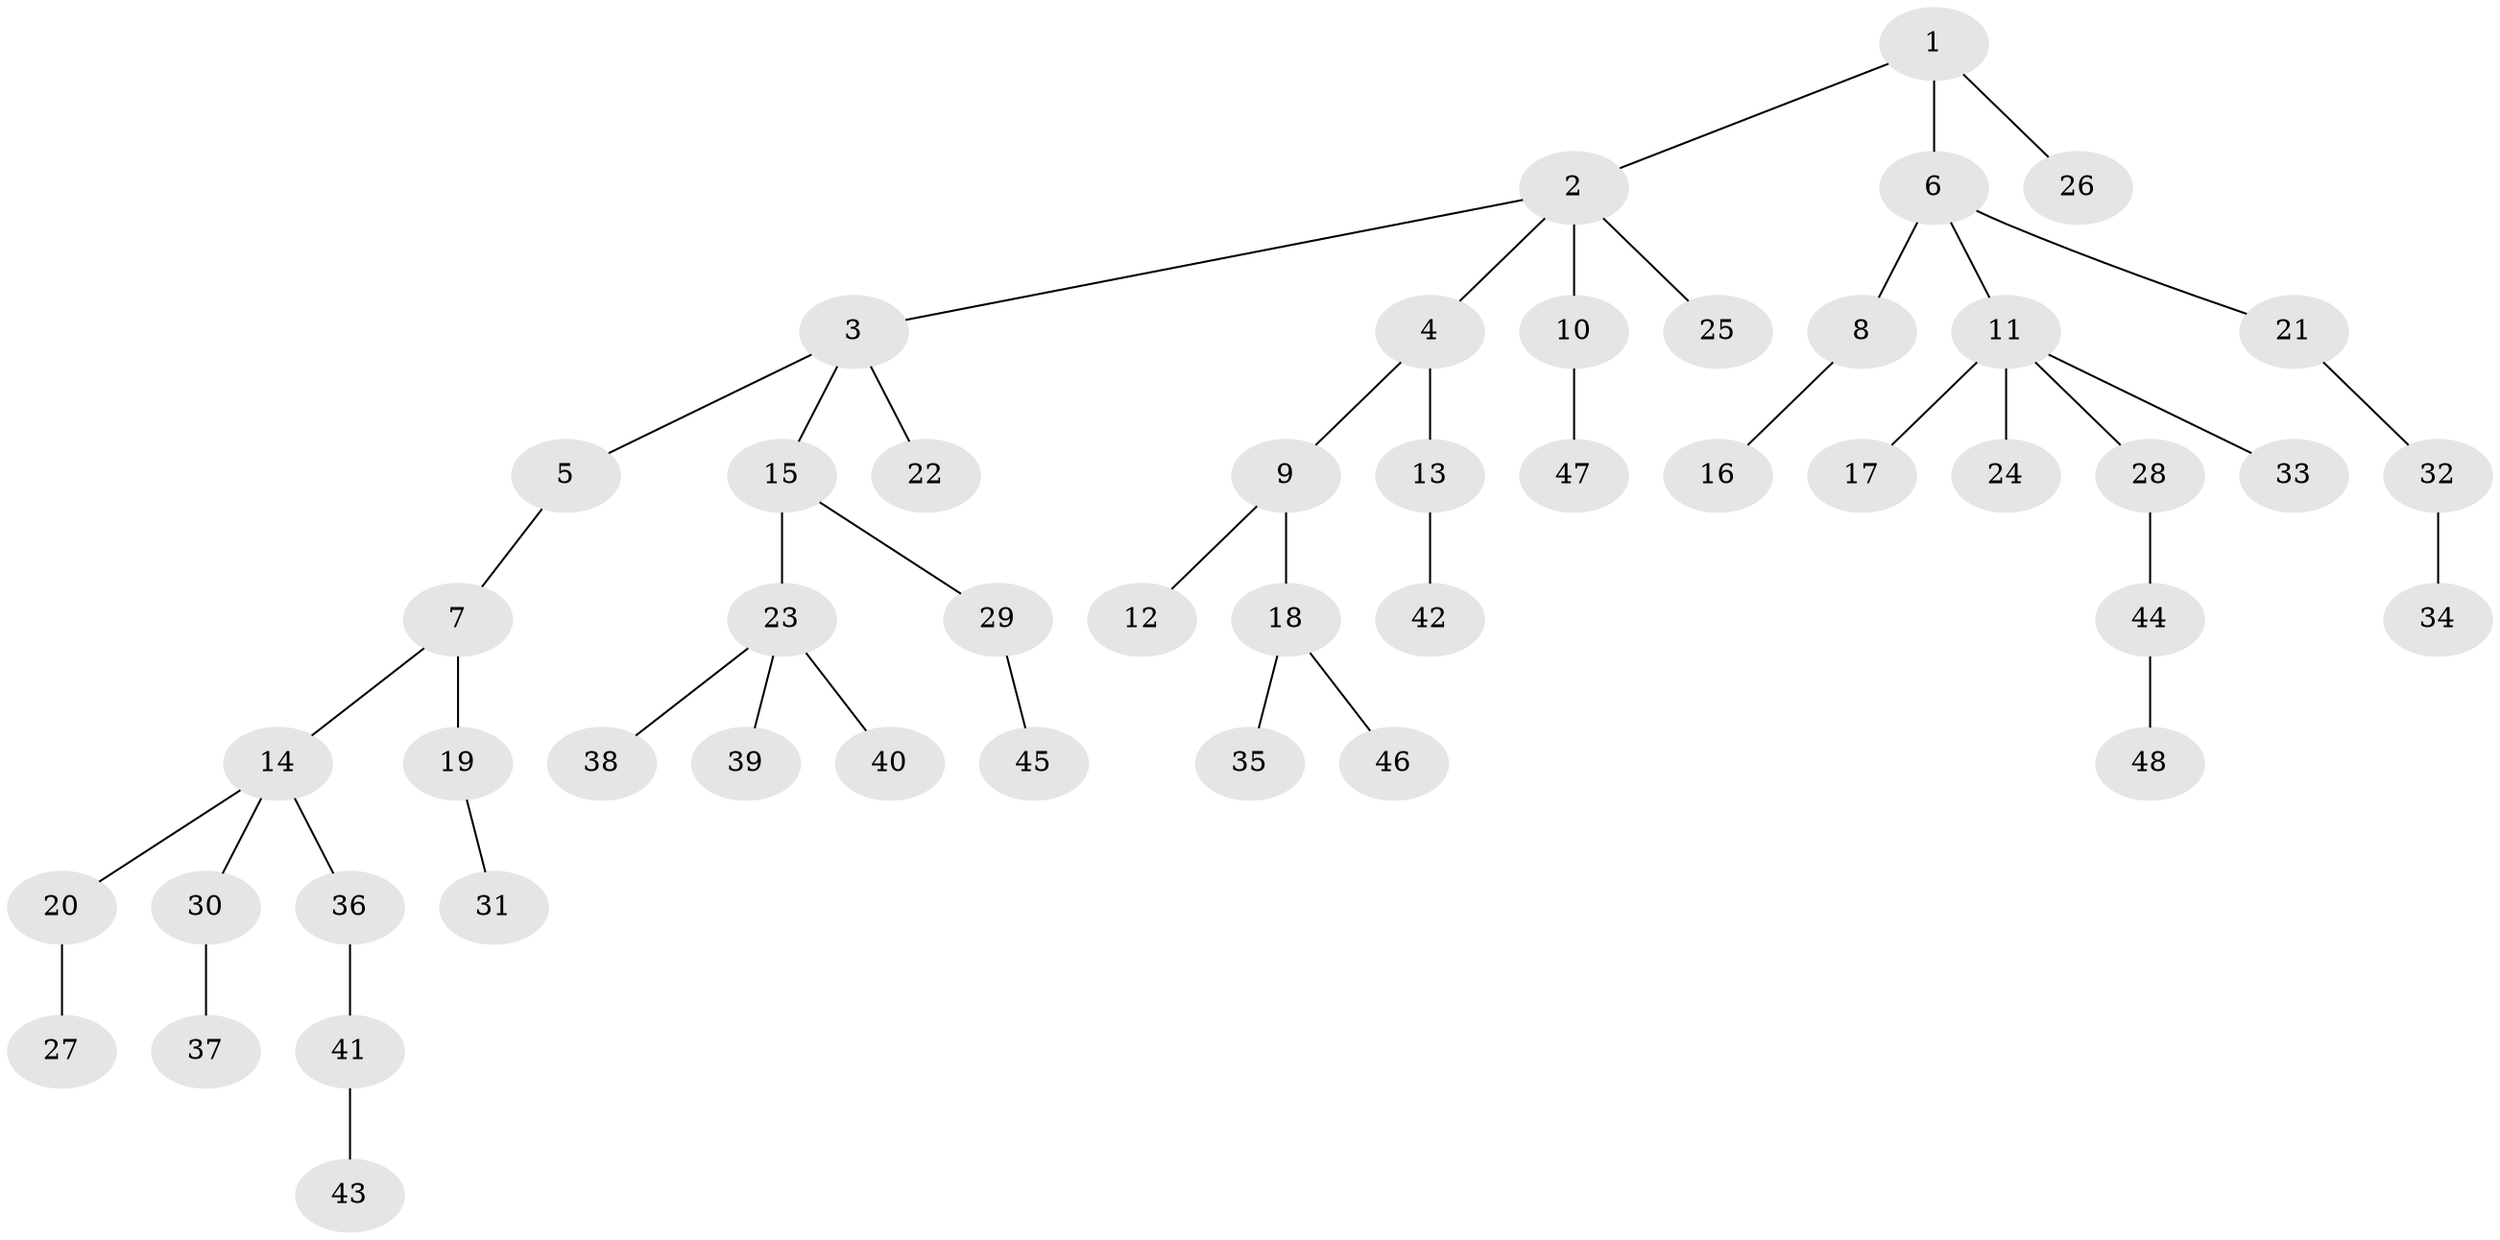 // original degree distribution, {4: 0.052083333333333336, 6: 0.03125, 3: 0.125, 5: 0.03125, 1: 0.46875, 2: 0.2916666666666667}
// Generated by graph-tools (version 1.1) at 2025/37/03/09/25 02:37:07]
// undirected, 48 vertices, 47 edges
graph export_dot {
graph [start="1"]
  node [color=gray90,style=filled];
  1;
  2;
  3;
  4;
  5;
  6;
  7;
  8;
  9;
  10;
  11;
  12;
  13;
  14;
  15;
  16;
  17;
  18;
  19;
  20;
  21;
  22;
  23;
  24;
  25;
  26;
  27;
  28;
  29;
  30;
  31;
  32;
  33;
  34;
  35;
  36;
  37;
  38;
  39;
  40;
  41;
  42;
  43;
  44;
  45;
  46;
  47;
  48;
  1 -- 2 [weight=1.0];
  1 -- 6 [weight=1.0];
  1 -- 26 [weight=1.0];
  2 -- 3 [weight=1.0];
  2 -- 4 [weight=1.0];
  2 -- 10 [weight=1.0];
  2 -- 25 [weight=1.0];
  3 -- 5 [weight=1.0];
  3 -- 15 [weight=1.0];
  3 -- 22 [weight=1.0];
  4 -- 9 [weight=1.0];
  4 -- 13 [weight=1.0];
  5 -- 7 [weight=1.0];
  6 -- 8 [weight=1.0];
  6 -- 11 [weight=1.0];
  6 -- 21 [weight=1.0];
  7 -- 14 [weight=1.0];
  7 -- 19 [weight=1.0];
  8 -- 16 [weight=1.0];
  9 -- 12 [weight=1.0];
  9 -- 18 [weight=3.0];
  10 -- 47 [weight=1.0];
  11 -- 17 [weight=1.0];
  11 -- 24 [weight=1.0];
  11 -- 28 [weight=1.0];
  11 -- 33 [weight=1.0];
  13 -- 42 [weight=1.0];
  14 -- 20 [weight=1.0];
  14 -- 30 [weight=1.0];
  14 -- 36 [weight=1.0];
  15 -- 23 [weight=2.0];
  15 -- 29 [weight=1.0];
  18 -- 35 [weight=1.0];
  18 -- 46 [weight=1.0];
  19 -- 31 [weight=1.0];
  20 -- 27 [weight=2.0];
  21 -- 32 [weight=1.0];
  23 -- 38 [weight=1.0];
  23 -- 39 [weight=1.0];
  23 -- 40 [weight=1.0];
  28 -- 44 [weight=1.0];
  29 -- 45 [weight=2.0];
  30 -- 37 [weight=1.0];
  32 -- 34 [weight=1.0];
  36 -- 41 [weight=1.0];
  41 -- 43 [weight=1.0];
  44 -- 48 [weight=1.0];
}
